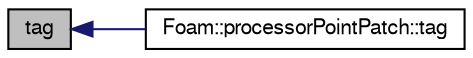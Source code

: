 digraph "tag"
{
  bgcolor="transparent";
  edge [fontname="FreeSans",fontsize="10",labelfontname="FreeSans",labelfontsize="10"];
  node [fontname="FreeSans",fontsize="10",shape=record];
  rankdir="LR";
  Node1114 [label="tag",height=0.2,width=0.4,color="black", fillcolor="grey75", style="filled", fontcolor="black"];
  Node1114 -> Node1115 [dir="back",color="midnightblue",fontsize="10",style="solid",fontname="FreeSans"];
  Node1115 [label="Foam::processorPointPatch::tag",height=0.2,width=0.4,color="black",URL="$a27294.html#ab77cf0d97112cd354f329ffb9bcba997",tooltip="Return message tag to use for communication. "];
}
